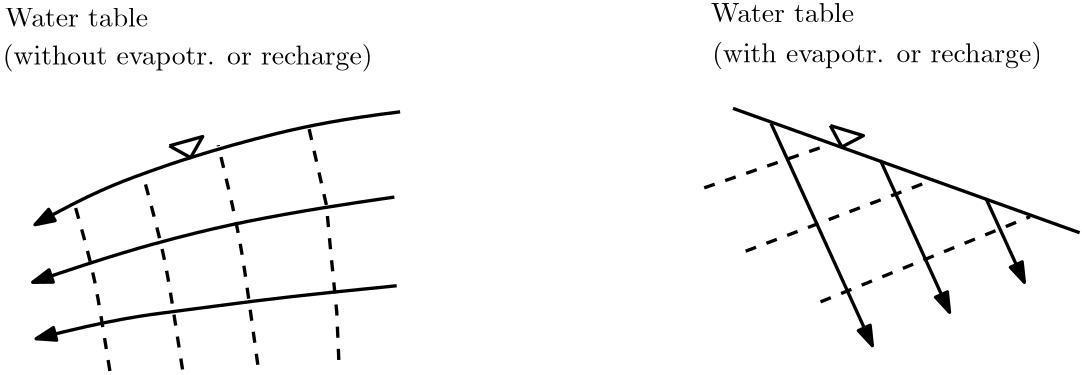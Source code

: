 <?xml version="1.0"?>
<!DOCTYPE ipe SYSTEM "ipe.dtd">
<ipe version="70206" creator="Ipe 7.2.9">
<info created="D:20201201015554" modified="D:20201201022222"/>
<ipestyle name="basic">
<symbol name="arrow/arc(spx)">
<path stroke="sym-stroke" fill="sym-stroke" pen="sym-pen">
0 0 m
-1 0.333 l
-1 -0.333 l
h
</path>
</symbol>
<symbol name="arrow/farc(spx)">
<path stroke="sym-stroke" fill="white" pen="sym-pen">
0 0 m
-1 0.333 l
-1 -0.333 l
h
</path>
</symbol>
<symbol name="arrow/ptarc(spx)">
<path stroke="sym-stroke" fill="sym-stroke" pen="sym-pen">
0 0 m
-1 0.333 l
-0.8 0 l
-1 -0.333 l
h
</path>
</symbol>
<symbol name="arrow/fptarc(spx)">
<path stroke="sym-stroke" fill="white" pen="sym-pen">
0 0 m
-1 0.333 l
-0.8 0 l
-1 -0.333 l
h
</path>
</symbol>
<symbol name="mark/circle(sx)" transformations="translations">
<path fill="sym-stroke">
0.6 0 0 0.6 0 0 e
0.4 0 0 0.4 0 0 e
</path>
</symbol>
<symbol name="mark/disk(sx)" transformations="translations">
<path fill="sym-stroke">
0.6 0 0 0.6 0 0 e
</path>
</symbol>
<symbol name="mark/fdisk(sfx)" transformations="translations">
<group>
<path fill="sym-fill">
0.5 0 0 0.5 0 0 e
</path>
<path fill="sym-stroke" fillrule="eofill">
0.6 0 0 0.6 0 0 e
0.4 0 0 0.4 0 0 e
</path>
</group>
</symbol>
<symbol name="mark/box(sx)" transformations="translations">
<path fill="sym-stroke" fillrule="eofill">
-0.6 -0.6 m
0.6 -0.6 l
0.6 0.6 l
-0.6 0.6 l
h
-0.4 -0.4 m
0.4 -0.4 l
0.4 0.4 l
-0.4 0.4 l
h
</path>
</symbol>
<symbol name="mark/square(sx)" transformations="translations">
<path fill="sym-stroke">
-0.6 -0.6 m
0.6 -0.6 l
0.6 0.6 l
-0.6 0.6 l
h
</path>
</symbol>
<symbol name="mark/fsquare(sfx)" transformations="translations">
<group>
<path fill="sym-fill">
-0.5 -0.5 m
0.5 -0.5 l
0.5 0.5 l
-0.5 0.5 l
h
</path>
<path fill="sym-stroke" fillrule="eofill">
-0.6 -0.6 m
0.6 -0.6 l
0.6 0.6 l
-0.6 0.6 l
h
-0.4 -0.4 m
0.4 -0.4 l
0.4 0.4 l
-0.4 0.4 l
h
</path>
</group>
</symbol>
<symbol name="mark/cross(sx)" transformations="translations">
<group>
<path fill="sym-stroke">
-0.43 -0.57 m
0.57 0.43 l
0.43 0.57 l
-0.57 -0.43 l
h
</path>
<path fill="sym-stroke">
-0.43 0.57 m
0.57 -0.43 l
0.43 -0.57 l
-0.57 0.43 l
h
</path>
</group>
</symbol>
<symbol name="arrow/fnormal(spx)">
<path stroke="sym-stroke" fill="white" pen="sym-pen">
0 0 m
-1 0.333 l
-1 -0.333 l
h
</path>
</symbol>
<symbol name="arrow/pointed(spx)">
<path stroke="sym-stroke" fill="sym-stroke" pen="sym-pen">
0 0 m
-1 0.333 l
-0.8 0 l
-1 -0.333 l
h
</path>
</symbol>
<symbol name="arrow/fpointed(spx)">
<path stroke="sym-stroke" fill="white" pen="sym-pen">
0 0 m
-1 0.333 l
-0.8 0 l
-1 -0.333 l
h
</path>
</symbol>
<symbol name="arrow/linear(spx)">
<path stroke="sym-stroke" pen="sym-pen">
-1 0.333 m
0 0 l
-1 -0.333 l
</path>
</symbol>
<symbol name="arrow/fdouble(spx)">
<path stroke="sym-stroke" fill="white" pen="sym-pen">
0 0 m
-1 0.333 l
-1 -0.333 l
h
-1 0 m
-2 0.333 l
-2 -0.333 l
h
</path>
</symbol>
<symbol name="arrow/double(spx)">
<path stroke="sym-stroke" fill="sym-stroke" pen="sym-pen">
0 0 m
-1 0.333 l
-1 -0.333 l
h
-1 0 m
-2 0.333 l
-2 -0.333 l
h
</path>
</symbol>
<pen name="heavier" value="0.8"/>
<pen name="fat" value="1.2"/>
<pen name="ultrafat" value="2"/>
<symbolsize name="large" value="5"/>
<symbolsize name="small" value="2"/>
<symbolsize name="tiny" value="1.1"/>
<arrowsize name="large" value="10"/>
<arrowsize name="small" value="5"/>
<arrowsize name="tiny" value="3"/>
<color name="red" value="1 0 0"/>
<color name="green" value="0 1 0"/>
<color name="blue" value="0 0 1"/>
<color name="yellow" value="1 1 0"/>
<color name="orange" value="1 0.647 0"/>
<color name="gold" value="1 0.843 0"/>
<color name="purple" value="0.627 0.125 0.941"/>
<color name="gray" value="0.745"/>
<color name="brown" value="0.647 0.165 0.165"/>
<color name="navy" value="0 0 0.502"/>
<color name="pink" value="1 0.753 0.796"/>
<color name="seagreen" value="0.18 0.545 0.341"/>
<color name="turquoise" value="0.251 0.878 0.816"/>
<color name="violet" value="0.933 0.51 0.933"/>
<color name="darkblue" value="0 0 0.545"/>
<color name="darkcyan" value="0 0.545 0.545"/>
<color name="darkgray" value="0.663"/>
<color name="darkgreen" value="0 0.392 0"/>
<color name="darkmagenta" value="0.545 0 0.545"/>
<color name="darkorange" value="1 0.549 0"/>
<color name="darkred" value="0.545 0 0"/>
<color name="lightblue" value="0.678 0.847 0.902"/>
<color name="lightcyan" value="0.878 1 1"/>
<color name="lightgray" value="0.827"/>
<color name="lightgreen" value="0.565 0.933 0.565"/>
<color name="lightyellow" value="1 1 0.878"/>
<dashstyle name="dashed" value="[4] 0"/>
<dashstyle name="dotted" value="[1 3] 0"/>
<dashstyle name="dash dotted" value="[4 2 1 2] 0"/>
<dashstyle name="dash dot dotted" value="[4 2 1 2 1 2] 0"/>
<textsize name="large" value="\large"/>
<textsize name="Large" value="\Large"/>
<textsize name="LARGE" value="\LARGE"/>
<textsize name="huge" value="\huge"/>
<textsize name="Huge" value="\Huge"/>
<textsize name="small" value="\small"/>
<textsize name="footnote" value="\footnotesize"/>
<textsize name="tiny" value="\tiny"/>
<textstyle name="center" begin="\begin{center}" end="\end{center}"/>
<textstyle name="itemize" begin="\begin{itemize}" end="\end{itemize}"/>
<textstyle name="item" begin="\begin{itemize}\item{}" end="\end{itemize}"/>
<gridsize name="4 pts" value="4"/>
<gridsize name="8 pts (~3 mm)" value="8"/>
<gridsize name="16 pts (~6 mm)" value="16"/>
<gridsize name="32 pts (~12 mm)" value="32"/>
<gridsize name="10 pts (~3.5 mm)" value="10"/>
<gridsize name="20 pts (~7 mm)" value="20"/>
<gridsize name="14 pts (~5 mm)" value="14"/>
<gridsize name="28 pts (~10 mm)" value="28"/>
<gridsize name="56 pts (~20 mm)" value="56"/>
<anglesize name="90 deg" value="90"/>
<anglesize name="60 deg" value="60"/>
<anglesize name="45 deg" value="45"/>
<anglesize name="30 deg" value="30"/>
<anglesize name="22.5 deg" value="22.5"/>
<opacity name="10%" value="0.1"/>
<opacity name="30%" value="0.3"/>
<opacity name="50%" value="0.5"/>
<opacity name="75%" value="0.75"/>
<tiling name="falling" angle="-60" step="4" width="1"/>
<tiling name="rising" angle="30" step="4" width="1"/>
</ipestyle>
<page>
<layer name="alpha"/>
<view layers="alpha" active="alpha"/>
<path layer="alpha" stroke="black" pen="fat" rarrow="normal/normal">
76.4876 440.314 m
95.9747 451.509
118.364 459.801
131.632 464.362
162.729 473.484
187.606 478.459
207.922 480.947 c
</path>
<path stroke="black" pen="fat" rarrow="normal/normal">
75.6583 419.583 m
103.438 429.119
130.388 436.583
152.363 441.558
180.143 446.533
205.849 450.265
205.849 450.265
205.849 450.265 c
</path>
<path stroke="black" pen="fat" rarrow="normal/normal">
76.9022 399.267 m
104.267 406.315
128.315 409.218
155.68 412.949
181.386 415.852
206.678 418.339
206.678 418.339 c
</path>
<path stroke="black" dash="dashed" pen="fat">
103.438 387.657 m
100.95 402.584
98.4624 420.412
93.9016 436.583
90.5846 448.192 c
</path>
<path matrix="1.11099 0 0 1.15831 14.668 -60.8342" stroke="black" dash="dashed" pen="fat">
103.438 387.657 m
100.95 402.584
98.4624 420.412
93.9016 436.583
90.5846 448.192 c
</path>
<path matrix="1.11111 0 0 1.30556 41.7626 -116.217" stroke="black" dash="dashed" pen="fat">
103.438 387.657 m
100.95 402.584
98.4624 420.412
93.9016 436.583
90.5846 448.192 c
</path>
<path stroke="black" dash="dashed" pen="fat">
175.167 474.728 m
181.386 447.363 l
183.045 429.534 l
185.118 408.803 l
185.947 389.316 l
185.947 389.316 l
</path>
<path stroke="black" pen="fat">
327.747 482.191 m
452.548 437.412 l
</path>
<path stroke="black" pen="fat" arrow="normal/normal">
341.43 476.801 m
377.916 396.779 l
</path>
<path stroke="black" pen="fat" arrow="normal/normal">
380.819 463.533 m
405.696 408.803 l
</path>
<path stroke="black" pen="fat" arrow="normal/normal">
418.964 449.436 m
432.646 419.583 l
</path>
<path stroke="black" dash="dashed" pen="fat">
317.382 453.582 m
361.746 468.923 l
</path>
<path stroke="black" dash="dashed" pen="fat">
332.308 430.778 m
399.891 456.484 l
399.891 456.484 l
</path>
<path stroke="black" dash="dashed" pen="fat">
359.259 412.535 m
434.719 443.216 l
</path>
<text matrix="1 0 0 1 -423.327 -94.948" transformations="translations" pos="489.035 606.577" stroke="black" type="label" width="51.501" height="6.918" depth="0" valign="baseline">Water table</text>
<text matrix="1 0 0 1 -369.012 -61.7784" transformations="translations" pos="433.89 559.725" stroke="black" type="label" width="133.223" height="7.473" depth="2.49" valign="baseline">(without evapotr. or recharge)</text>
<text matrix="1 0 0 1 -113.606 -60.9494" transformations="translations" pos="433.89 559.725" stroke="black" type="label" width="118.832" height="7.473" depth="2.49" valign="baseline">(with evapotr. or recharge)</text>
<path matrix="0.374171 0.104143 -0.103112 0.370466 -1.76716 158.838" stroke="black" pen="fat">
528 688 m
544 672 l
560 688 l
528 688 l
</path>
<path matrix="0.371437 -0.113507 0.112383 0.36776 89.3533 282.913" stroke="black" pen="fat">
528 688 m
544 672 l
560 688 l
528 688 l
</path>
<text matrix="1 0 0 1 -169.164 -93.2895" transformations="translations" pos="489.035 606.577" stroke="black" type="label" width="51.501" height="6.918" depth="0" valign="baseline">Water table</text>
</page>
</ipe>

